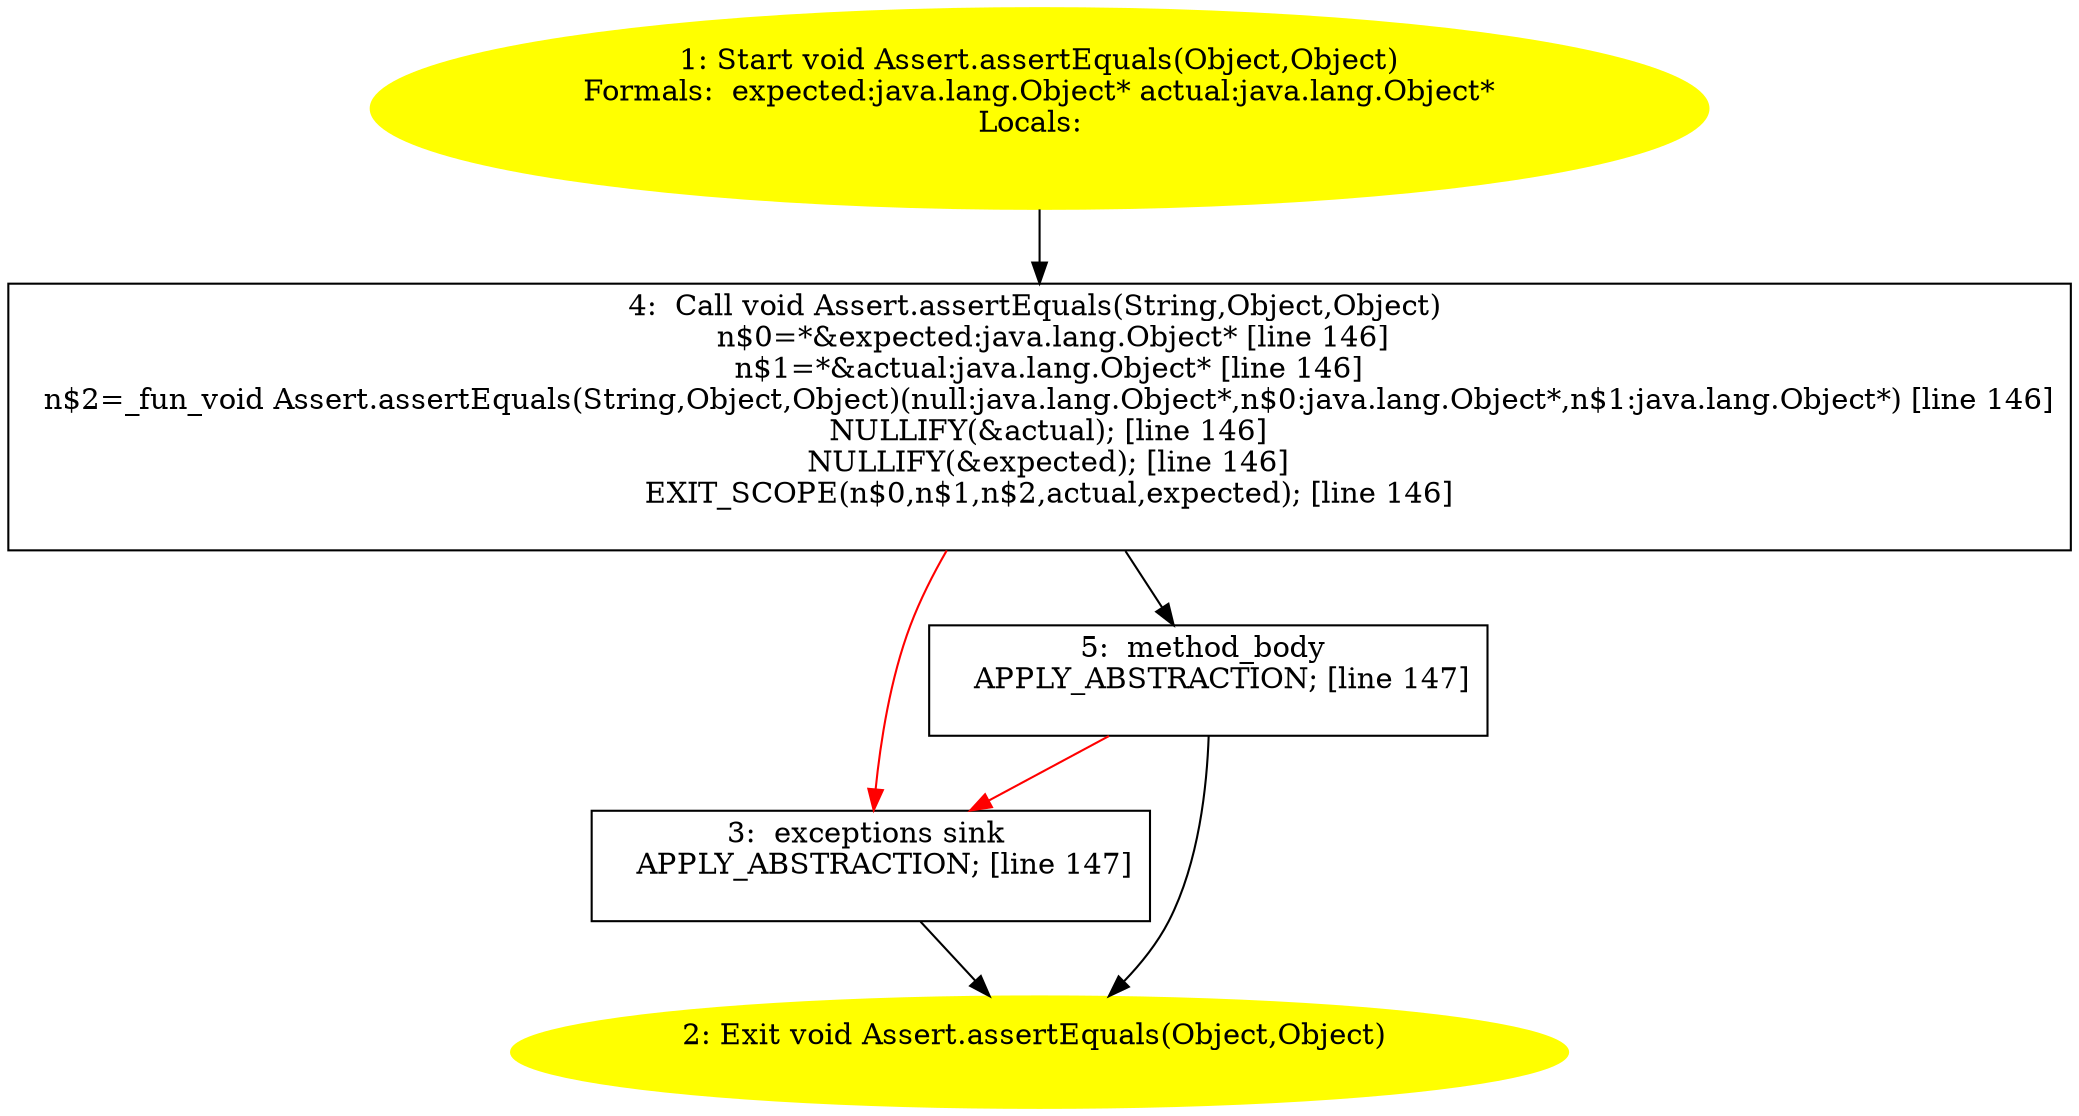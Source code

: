 /* @generated */
digraph cfg {
"org.junit.Assert.assertEquals(java.lang.Object,java.lang.Object):void.6b75699575551f88aaedb54e8f617ca5_1" [label="1: Start void Assert.assertEquals(Object,Object)\nFormals:  expected:java.lang.Object* actual:java.lang.Object*\nLocals:  \n  " color=yellow style=filled]
	

	 "org.junit.Assert.assertEquals(java.lang.Object,java.lang.Object):void.6b75699575551f88aaedb54e8f617ca5_1" -> "org.junit.Assert.assertEquals(java.lang.Object,java.lang.Object):void.6b75699575551f88aaedb54e8f617ca5_4" ;
"org.junit.Assert.assertEquals(java.lang.Object,java.lang.Object):void.6b75699575551f88aaedb54e8f617ca5_2" [label="2: Exit void Assert.assertEquals(Object,Object) \n  " color=yellow style=filled]
	

"org.junit.Assert.assertEquals(java.lang.Object,java.lang.Object):void.6b75699575551f88aaedb54e8f617ca5_3" [label="3:  exceptions sink \n   APPLY_ABSTRACTION; [line 147]\n " shape="box"]
	

	 "org.junit.Assert.assertEquals(java.lang.Object,java.lang.Object):void.6b75699575551f88aaedb54e8f617ca5_3" -> "org.junit.Assert.assertEquals(java.lang.Object,java.lang.Object):void.6b75699575551f88aaedb54e8f617ca5_2" ;
"org.junit.Assert.assertEquals(java.lang.Object,java.lang.Object):void.6b75699575551f88aaedb54e8f617ca5_4" [label="4:  Call void Assert.assertEquals(String,Object,Object) \n   n$0=*&expected:java.lang.Object* [line 146]\n  n$1=*&actual:java.lang.Object* [line 146]\n  n$2=_fun_void Assert.assertEquals(String,Object,Object)(null:java.lang.Object*,n$0:java.lang.Object*,n$1:java.lang.Object*) [line 146]\n  NULLIFY(&actual); [line 146]\n  NULLIFY(&expected); [line 146]\n  EXIT_SCOPE(n$0,n$1,n$2,actual,expected); [line 146]\n " shape="box"]
	

	 "org.junit.Assert.assertEquals(java.lang.Object,java.lang.Object):void.6b75699575551f88aaedb54e8f617ca5_4" -> "org.junit.Assert.assertEquals(java.lang.Object,java.lang.Object):void.6b75699575551f88aaedb54e8f617ca5_5" ;
	 "org.junit.Assert.assertEquals(java.lang.Object,java.lang.Object):void.6b75699575551f88aaedb54e8f617ca5_4" -> "org.junit.Assert.assertEquals(java.lang.Object,java.lang.Object):void.6b75699575551f88aaedb54e8f617ca5_3" [color="red" ];
"org.junit.Assert.assertEquals(java.lang.Object,java.lang.Object):void.6b75699575551f88aaedb54e8f617ca5_5" [label="5:  method_body \n   APPLY_ABSTRACTION; [line 147]\n " shape="box"]
	

	 "org.junit.Assert.assertEquals(java.lang.Object,java.lang.Object):void.6b75699575551f88aaedb54e8f617ca5_5" -> "org.junit.Assert.assertEquals(java.lang.Object,java.lang.Object):void.6b75699575551f88aaedb54e8f617ca5_2" ;
	 "org.junit.Assert.assertEquals(java.lang.Object,java.lang.Object):void.6b75699575551f88aaedb54e8f617ca5_5" -> "org.junit.Assert.assertEquals(java.lang.Object,java.lang.Object):void.6b75699575551f88aaedb54e8f617ca5_3" [color="red" ];
}
